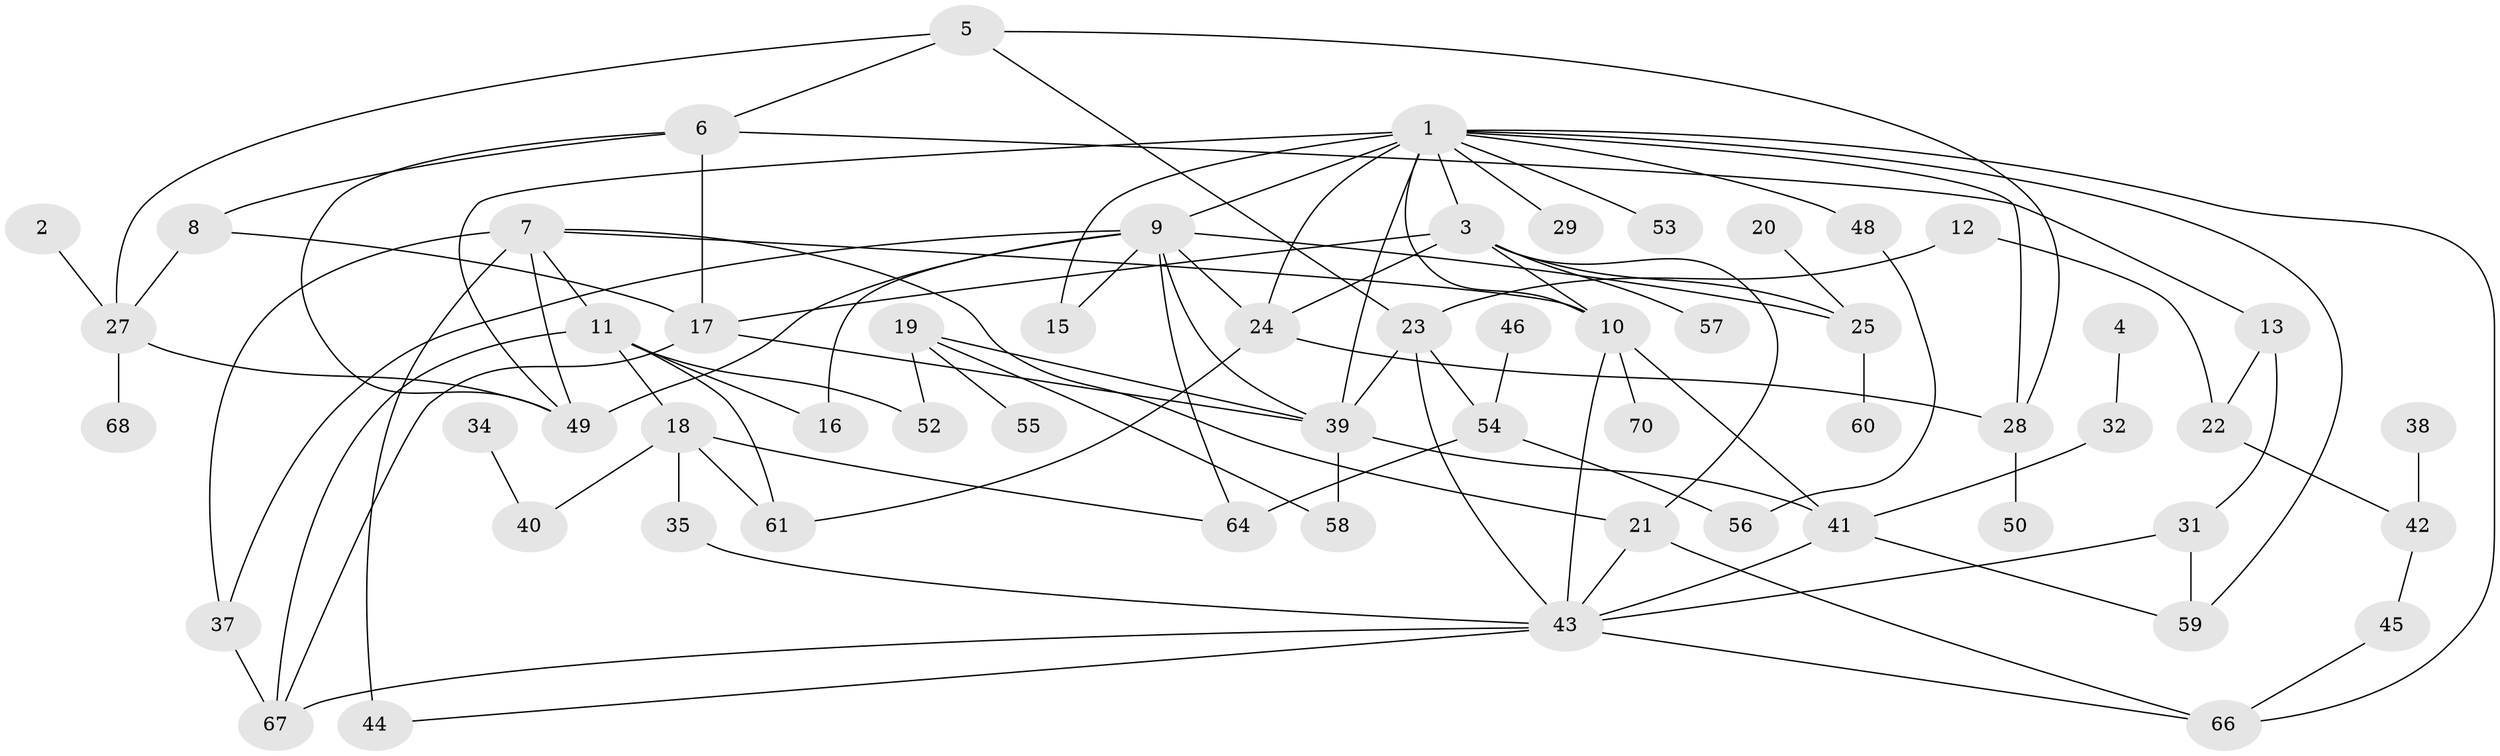 // original degree distribution, {5: 0.05555555555555555, 1: 0.2152777777777778, 3: 0.2013888888888889, 2: 0.2638888888888889, 4: 0.125, 0: 0.09027777777777778, 6: 0.034722222222222224, 7: 0.013888888888888888}
// Generated by graph-tools (version 1.1) at 2025/33/03/09/25 02:33:38]
// undirected, 59 vertices, 100 edges
graph export_dot {
graph [start="1"]
  node [color=gray90,style=filled];
  1;
  2;
  3;
  4;
  5;
  6;
  7;
  8;
  9;
  10;
  11;
  12;
  13;
  15;
  16;
  17;
  18;
  19;
  20;
  21;
  22;
  23;
  24;
  25;
  27;
  28;
  29;
  31;
  32;
  34;
  35;
  37;
  38;
  39;
  40;
  41;
  42;
  43;
  44;
  45;
  46;
  48;
  49;
  50;
  52;
  53;
  54;
  55;
  56;
  57;
  58;
  59;
  60;
  61;
  64;
  66;
  67;
  68;
  70;
  1 -- 3 [weight=1.0];
  1 -- 9 [weight=1.0];
  1 -- 10 [weight=2.0];
  1 -- 15 [weight=1.0];
  1 -- 24 [weight=1.0];
  1 -- 28 [weight=1.0];
  1 -- 29 [weight=1.0];
  1 -- 39 [weight=1.0];
  1 -- 48 [weight=1.0];
  1 -- 49 [weight=1.0];
  1 -- 53 [weight=1.0];
  1 -- 59 [weight=1.0];
  1 -- 66 [weight=1.0];
  2 -- 27 [weight=1.0];
  3 -- 10 [weight=1.0];
  3 -- 17 [weight=1.0];
  3 -- 21 [weight=1.0];
  3 -- 24 [weight=1.0];
  3 -- 25 [weight=1.0];
  3 -- 57 [weight=1.0];
  4 -- 32 [weight=1.0];
  5 -- 6 [weight=1.0];
  5 -- 23 [weight=1.0];
  5 -- 27 [weight=1.0];
  5 -- 28 [weight=1.0];
  6 -- 8 [weight=1.0];
  6 -- 13 [weight=1.0];
  6 -- 17 [weight=1.0];
  6 -- 49 [weight=1.0];
  7 -- 10 [weight=1.0];
  7 -- 11 [weight=1.0];
  7 -- 21 [weight=1.0];
  7 -- 37 [weight=1.0];
  7 -- 44 [weight=2.0];
  7 -- 49 [weight=1.0];
  8 -- 17 [weight=1.0];
  8 -- 27 [weight=1.0];
  9 -- 15 [weight=1.0];
  9 -- 16 [weight=1.0];
  9 -- 24 [weight=3.0];
  9 -- 25 [weight=1.0];
  9 -- 37 [weight=1.0];
  9 -- 39 [weight=1.0];
  9 -- 49 [weight=1.0];
  9 -- 64 [weight=1.0];
  10 -- 41 [weight=1.0];
  10 -- 43 [weight=1.0];
  10 -- 70 [weight=1.0];
  11 -- 16 [weight=1.0];
  11 -- 18 [weight=1.0];
  11 -- 52 [weight=1.0];
  11 -- 61 [weight=1.0];
  11 -- 67 [weight=1.0];
  12 -- 22 [weight=1.0];
  12 -- 23 [weight=1.0];
  13 -- 22 [weight=1.0];
  13 -- 31 [weight=1.0];
  17 -- 39 [weight=1.0];
  17 -- 67 [weight=1.0];
  18 -- 35 [weight=1.0];
  18 -- 40 [weight=1.0];
  18 -- 61 [weight=1.0];
  18 -- 64 [weight=1.0];
  19 -- 39 [weight=1.0];
  19 -- 52 [weight=1.0];
  19 -- 55 [weight=1.0];
  19 -- 58 [weight=1.0];
  20 -- 25 [weight=1.0];
  21 -- 43 [weight=1.0];
  21 -- 66 [weight=1.0];
  22 -- 42 [weight=1.0];
  23 -- 39 [weight=2.0];
  23 -- 43 [weight=1.0];
  23 -- 54 [weight=1.0];
  24 -- 28 [weight=1.0];
  24 -- 61 [weight=1.0];
  25 -- 60 [weight=1.0];
  27 -- 49 [weight=1.0];
  27 -- 68 [weight=1.0];
  28 -- 50 [weight=1.0];
  31 -- 43 [weight=1.0];
  31 -- 59 [weight=1.0];
  32 -- 41 [weight=1.0];
  34 -- 40 [weight=1.0];
  35 -- 43 [weight=1.0];
  37 -- 67 [weight=2.0];
  38 -- 42 [weight=1.0];
  39 -- 41 [weight=1.0];
  39 -- 58 [weight=1.0];
  41 -- 43 [weight=1.0];
  41 -- 59 [weight=1.0];
  42 -- 45 [weight=1.0];
  43 -- 44 [weight=1.0];
  43 -- 66 [weight=1.0];
  43 -- 67 [weight=1.0];
  45 -- 66 [weight=1.0];
  46 -- 54 [weight=1.0];
  48 -- 56 [weight=1.0];
  54 -- 56 [weight=1.0];
  54 -- 64 [weight=1.0];
}
